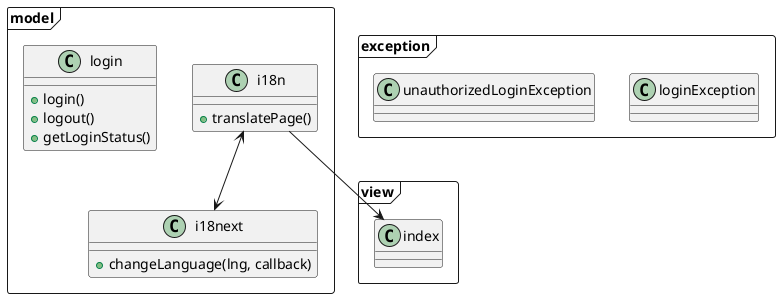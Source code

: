 @startuml
'https://plantuml.com/class-diagram


package model <<Frame>> {
  class i18n {
    + translatePage()
  }
  class i18next {
    + changeLanguage(lng, callback)
  }
  class login {
    + login()
    + logout()
    + getLoginStatus()
  }
}

i18n <--> i18next
package view <<Frame>> {
    class index {
    }
}
i18n --> index

package exception <<Frame>> {
  class loginException {
  }
  class unauthorizedLoginException {
  }
@enduml